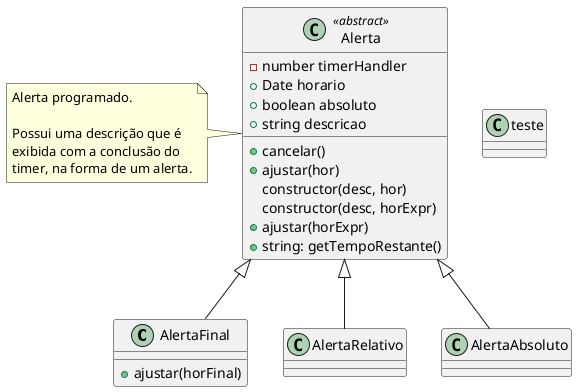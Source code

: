 @startuml "Classes"

top to bottom direction

class AlertaFinal {
  + ajustar(horFinal)
}

class Alerta <<abstract>> {
  - number timerHandler
  + Date horario
  + boolean absoluto
  + string descricao
  + cancelar()
  + ajustar(hor)
  constructor(desc, hor)
  constructor(desc, horExpr)
  + ajustar(horExpr)
  + string: getTempoRestante()
}
note left of Alerta : Alerta programado.\n\nPossui uma descrição que é\nexibida com a conclusão do\ntimer, na forma de um alerta.

class AlertaRelativo {
}


class teste {
}

Alerta <|-- AlertaRelativo
Alerta <|-- AlertaAbsoluto
Alerta <|-- AlertaFinal

@enduml
